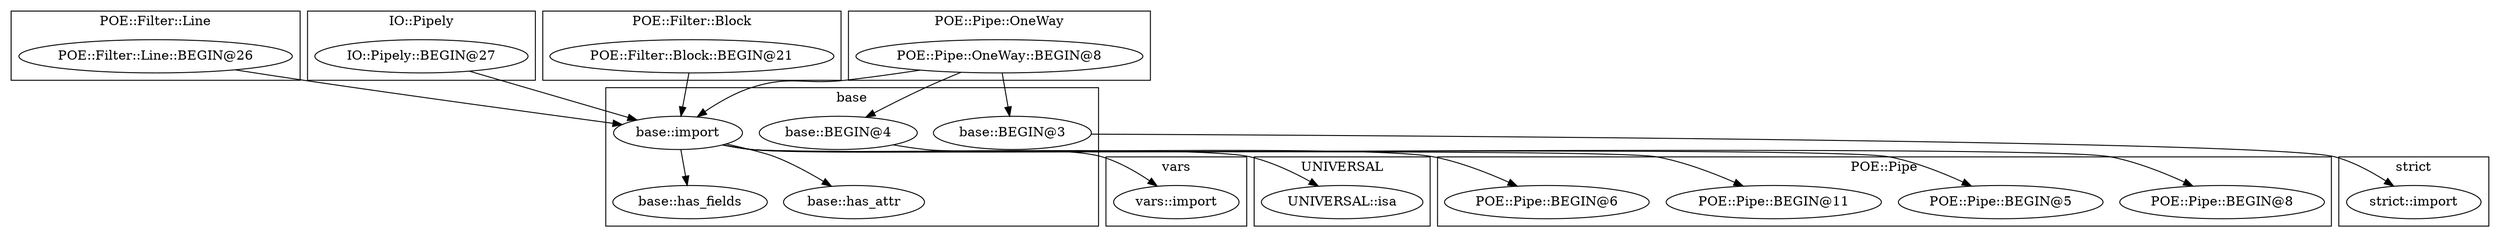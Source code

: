 digraph {
graph [overlap=false]
subgraph cluster_UNIVERSAL {
	label="UNIVERSAL";
	"UNIVERSAL::isa";
}
subgraph cluster_POE_Filter_Line {
	label="POE::Filter::Line";
	"POE::Filter::Line::BEGIN@26";
}
subgraph cluster_strict {
	label="strict";
	"strict::import";
}
subgraph cluster_base {
	label="base";
	"base::BEGIN@4";
	"base::has_fields";
	"base::import";
	"base::BEGIN@3";
	"base::has_attr";
}
subgraph cluster_POE_Pipe {
	label="POE::Pipe";
	"POE::Pipe::BEGIN@11";
	"POE::Pipe::BEGIN@6";
	"POE::Pipe::BEGIN@8";
	"POE::Pipe::BEGIN@5";
}
subgraph cluster_IO_Pipely {
	label="IO::Pipely";
	"IO::Pipely::BEGIN@27";
}
subgraph cluster_POE_Filter_Block {
	label="POE::Filter::Block";
	"POE::Filter::Block::BEGIN@21";
}
subgraph cluster_vars {
	label="vars";
	"vars::import";
}
subgraph cluster_POE_Pipe_OneWay {
	label="POE::Pipe::OneWay";
	"POE::Pipe::OneWay::BEGIN@8";
}
"base::import" -> "UNIVERSAL::isa";
"base::import" -> "base::has_attr";
"base::BEGIN@4" -> "vars::import";
"base::BEGIN@3" -> "strict::import";
"base::import" -> "POE::Pipe::BEGIN@8";
"base::import" -> "POE::Pipe::BEGIN@5";
"POE::Pipe::OneWay::BEGIN@8" -> "base::BEGIN@4";
"base::import" -> "POE::Pipe::BEGIN@6";
"base::import" -> "base::has_fields";
"POE::Pipe::OneWay::BEGIN@8" -> "base::BEGIN@3";
"base::import" -> "POE::Pipe::BEGIN@11";
"POE::Pipe::OneWay::BEGIN@8" -> "base::import";
"POE::Filter::Block::BEGIN@21" -> "base::import";
"IO::Pipely::BEGIN@27" -> "base::import";
"POE::Filter::Line::BEGIN@26" -> "base::import";
}
